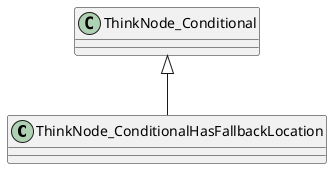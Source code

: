 @startuml
class ThinkNode_ConditionalHasFallbackLocation {
}
ThinkNode_Conditional <|-- ThinkNode_ConditionalHasFallbackLocation
@enduml
